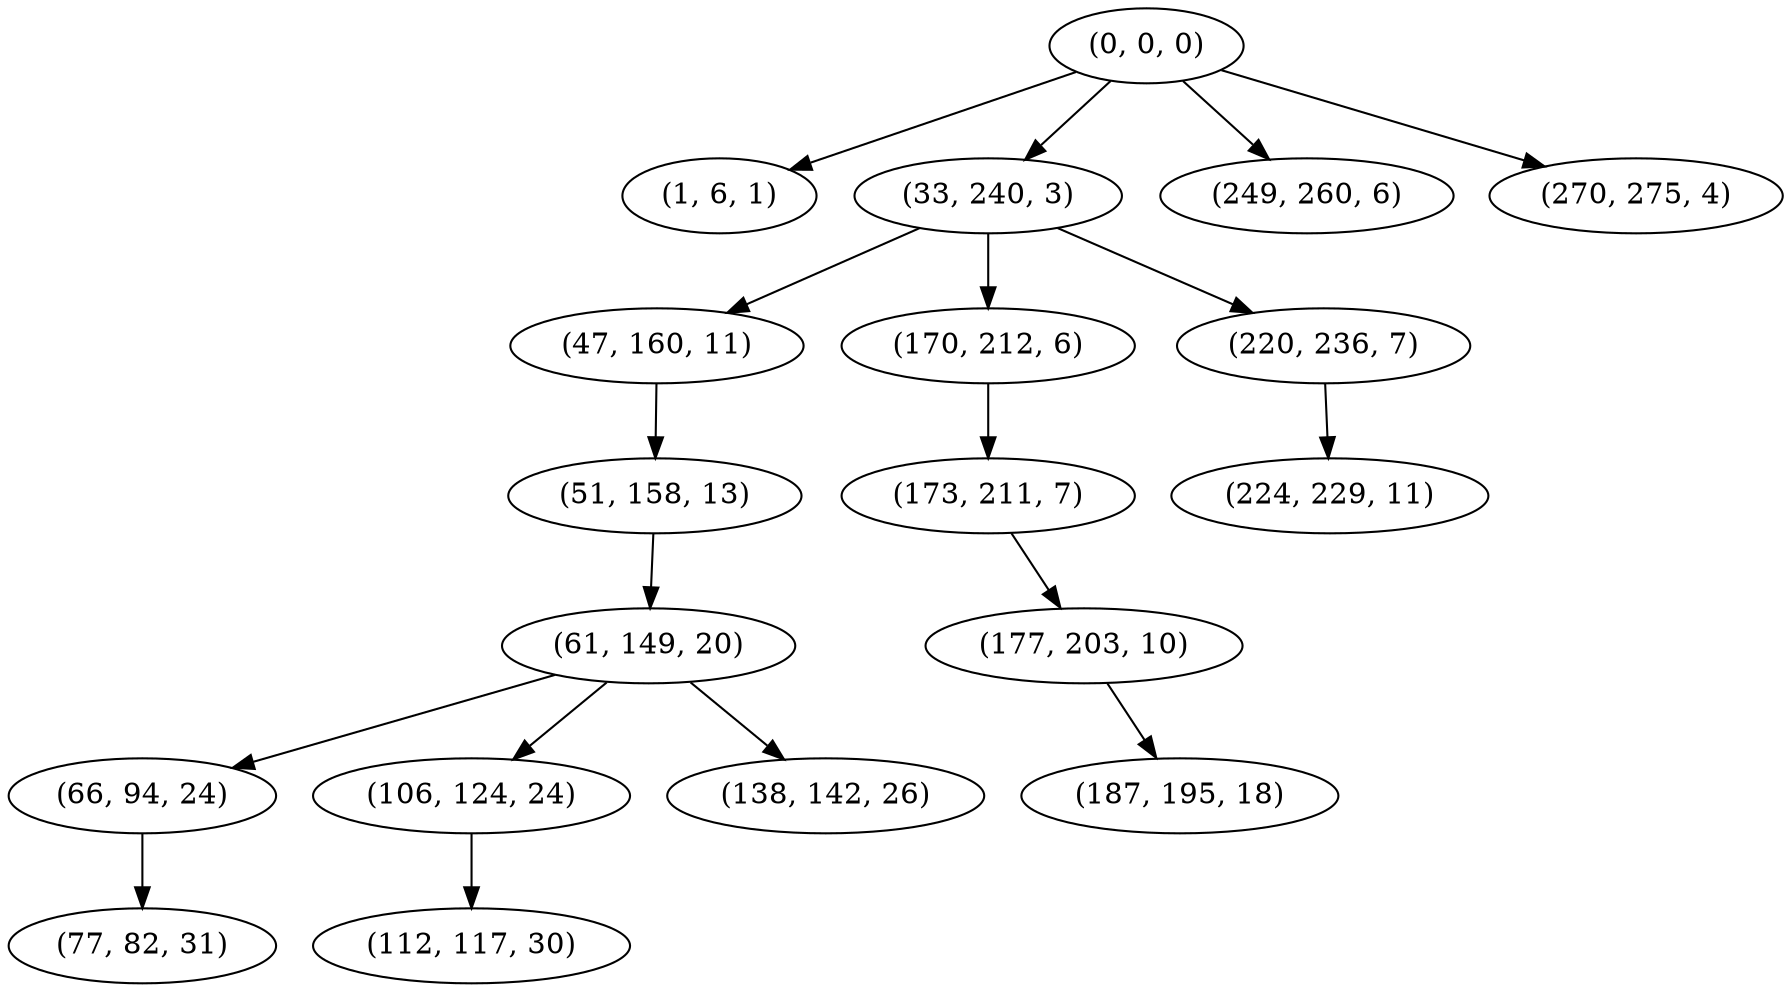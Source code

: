 digraph tree {
    "(0, 0, 0)";
    "(1, 6, 1)";
    "(33, 240, 3)";
    "(47, 160, 11)";
    "(51, 158, 13)";
    "(61, 149, 20)";
    "(66, 94, 24)";
    "(77, 82, 31)";
    "(106, 124, 24)";
    "(112, 117, 30)";
    "(138, 142, 26)";
    "(170, 212, 6)";
    "(173, 211, 7)";
    "(177, 203, 10)";
    "(187, 195, 18)";
    "(220, 236, 7)";
    "(224, 229, 11)";
    "(249, 260, 6)";
    "(270, 275, 4)";
    "(0, 0, 0)" -> "(1, 6, 1)";
    "(0, 0, 0)" -> "(33, 240, 3)";
    "(0, 0, 0)" -> "(249, 260, 6)";
    "(0, 0, 0)" -> "(270, 275, 4)";
    "(33, 240, 3)" -> "(47, 160, 11)";
    "(33, 240, 3)" -> "(170, 212, 6)";
    "(33, 240, 3)" -> "(220, 236, 7)";
    "(47, 160, 11)" -> "(51, 158, 13)";
    "(51, 158, 13)" -> "(61, 149, 20)";
    "(61, 149, 20)" -> "(66, 94, 24)";
    "(61, 149, 20)" -> "(106, 124, 24)";
    "(61, 149, 20)" -> "(138, 142, 26)";
    "(66, 94, 24)" -> "(77, 82, 31)";
    "(106, 124, 24)" -> "(112, 117, 30)";
    "(170, 212, 6)" -> "(173, 211, 7)";
    "(173, 211, 7)" -> "(177, 203, 10)";
    "(177, 203, 10)" -> "(187, 195, 18)";
    "(220, 236, 7)" -> "(224, 229, 11)";
}
